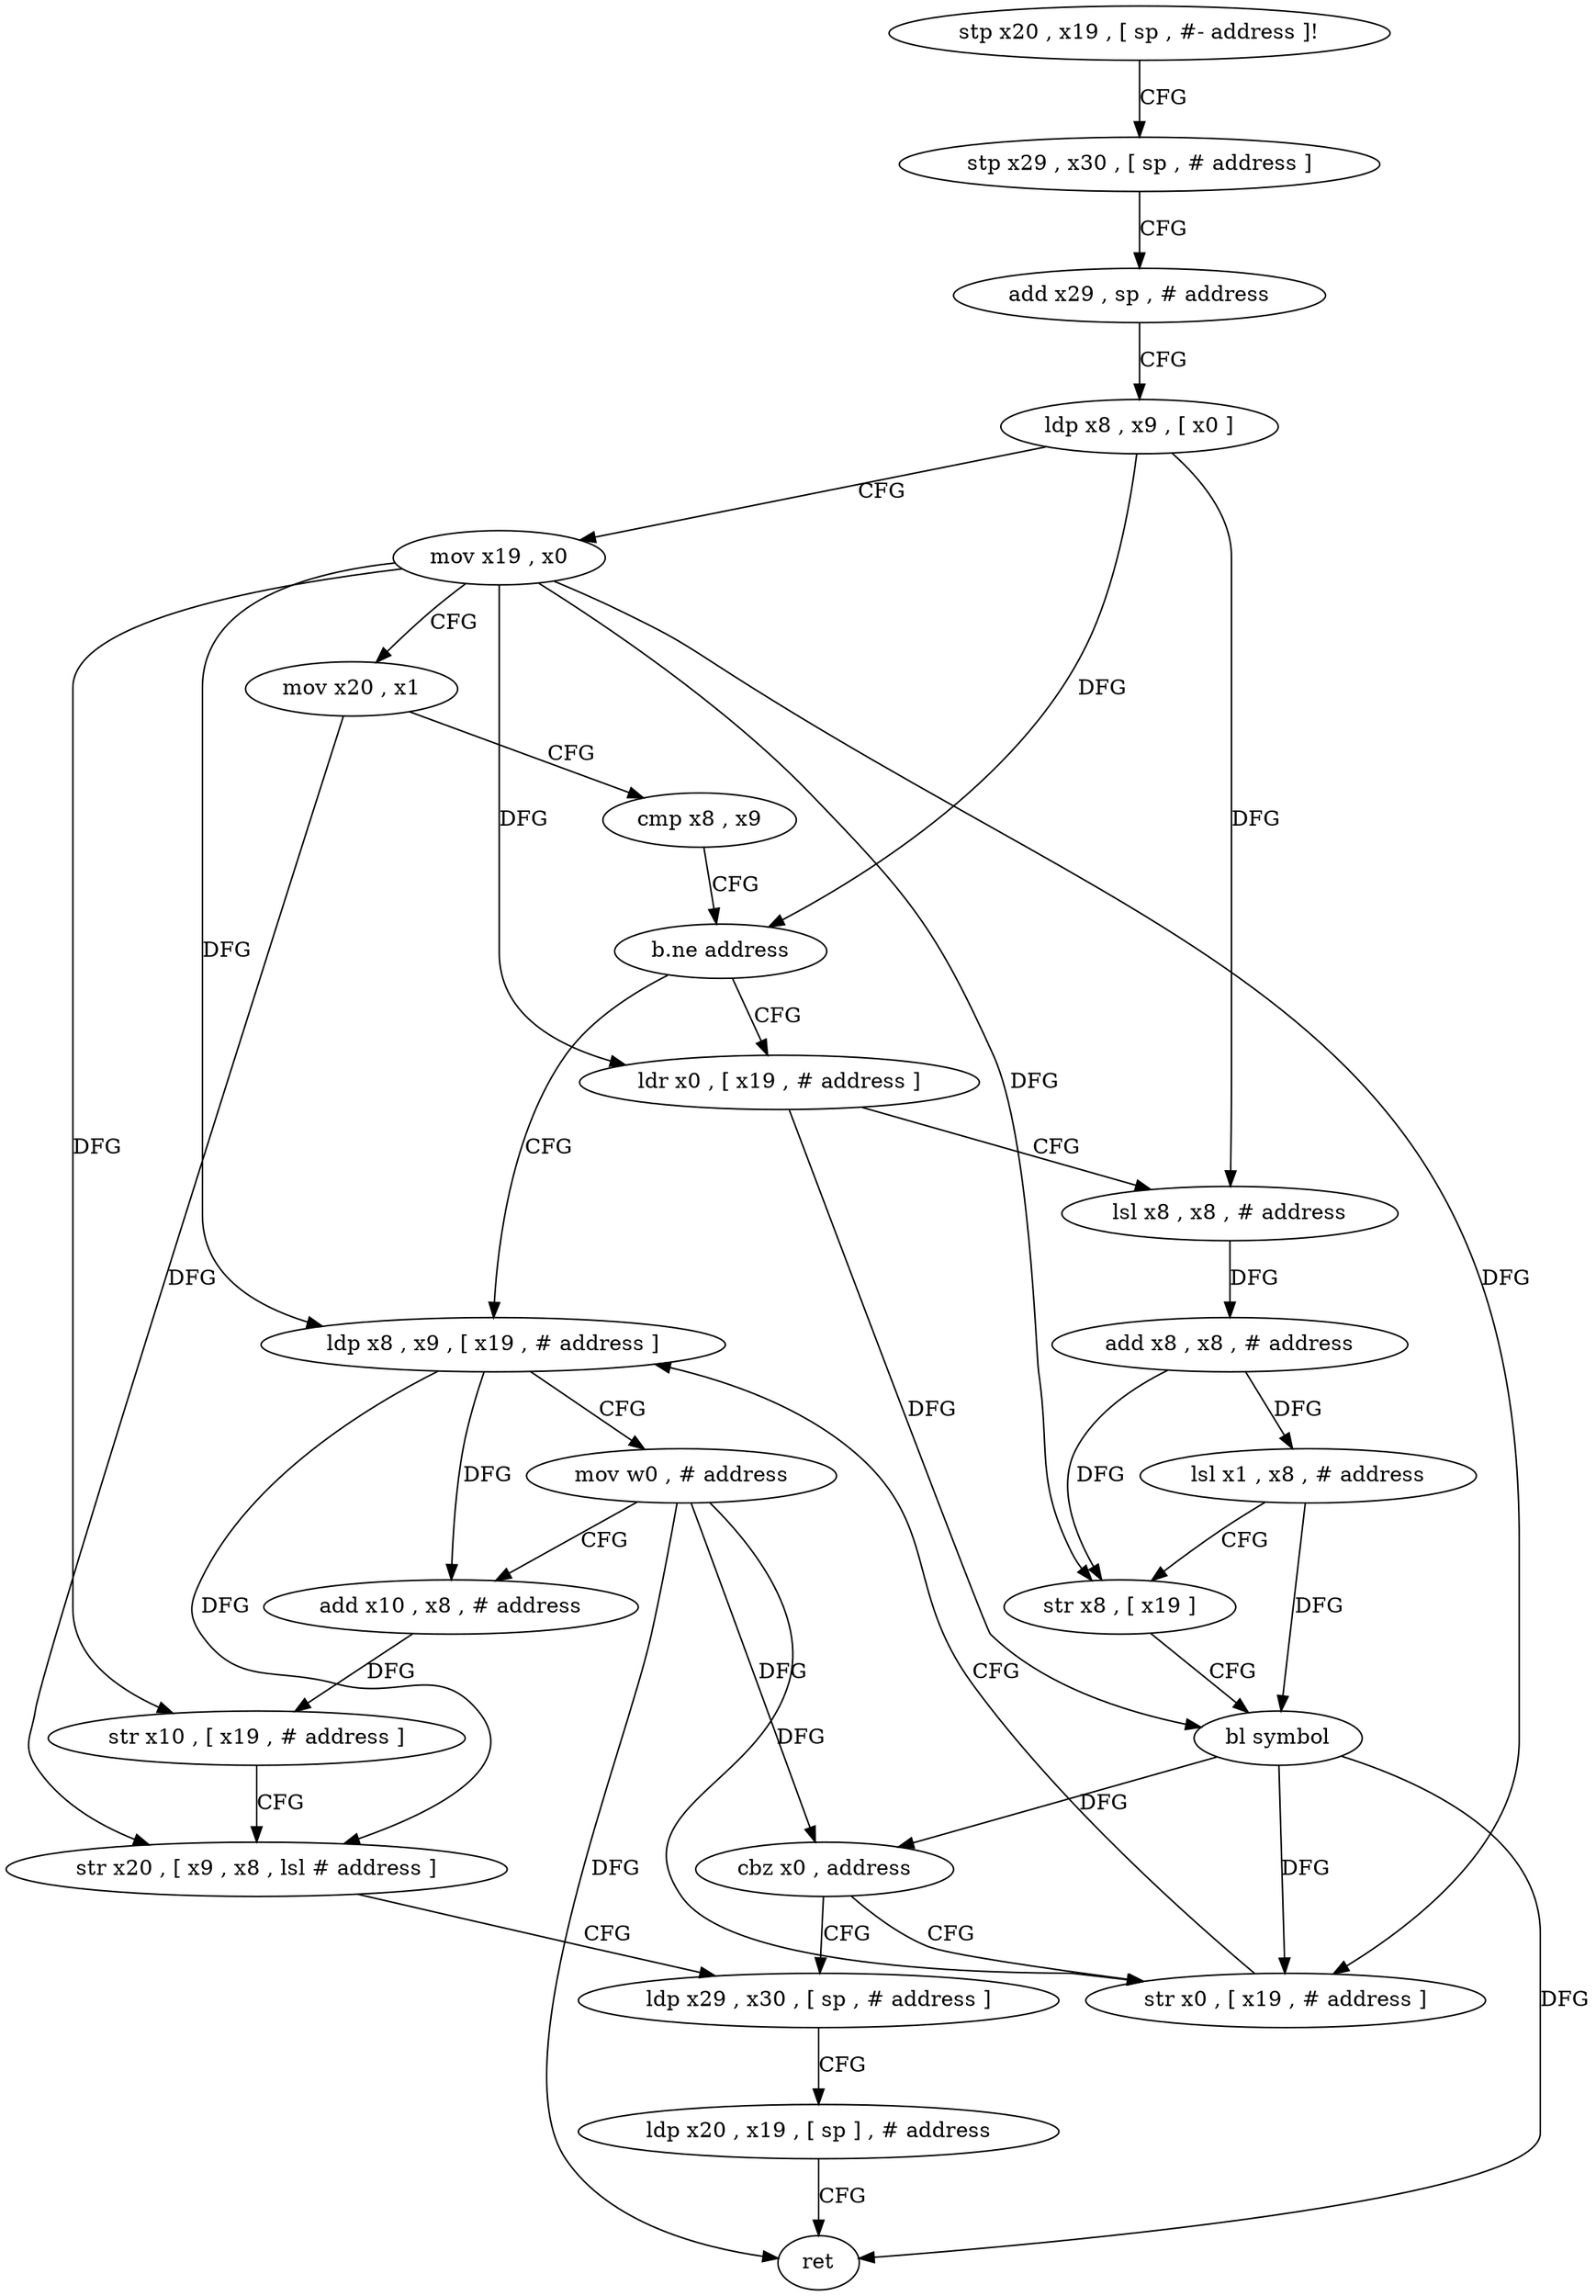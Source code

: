digraph "func" {
"4241560" [label = "stp x20 , x19 , [ sp , #- address ]!" ]
"4241564" [label = "stp x29 , x30 , [ sp , # address ]" ]
"4241568" [label = "add x29 , sp , # address" ]
"4241572" [label = "ldp x8 , x9 , [ x0 ]" ]
"4241576" [label = "mov x19 , x0" ]
"4241580" [label = "mov x20 , x1" ]
"4241584" [label = "cmp x8 , x9" ]
"4241588" [label = "b.ne address" ]
"4241624" [label = "ldp x8 , x9 , [ x19 , # address ]" ]
"4241592" [label = "ldr x0 , [ x19 , # address ]" ]
"4241628" [label = "mov w0 , # address" ]
"4241632" [label = "add x10 , x8 , # address" ]
"4241636" [label = "str x10 , [ x19 , # address ]" ]
"4241640" [label = "str x20 , [ x9 , x8 , lsl # address ]" ]
"4241644" [label = "ldp x29 , x30 , [ sp , # address ]" ]
"4241596" [label = "lsl x8 , x8 , # address" ]
"4241600" [label = "add x8 , x8 , # address" ]
"4241604" [label = "lsl x1 , x8 , # address" ]
"4241608" [label = "str x8 , [ x19 ]" ]
"4241612" [label = "bl symbol" ]
"4241616" [label = "cbz x0 , address" ]
"4241620" [label = "str x0 , [ x19 , # address ]" ]
"4241648" [label = "ldp x20 , x19 , [ sp ] , # address" ]
"4241652" [label = "ret" ]
"4241560" -> "4241564" [ label = "CFG" ]
"4241564" -> "4241568" [ label = "CFG" ]
"4241568" -> "4241572" [ label = "CFG" ]
"4241572" -> "4241576" [ label = "CFG" ]
"4241572" -> "4241588" [ label = "DFG" ]
"4241572" -> "4241596" [ label = "DFG" ]
"4241576" -> "4241580" [ label = "CFG" ]
"4241576" -> "4241624" [ label = "DFG" ]
"4241576" -> "4241636" [ label = "DFG" ]
"4241576" -> "4241592" [ label = "DFG" ]
"4241576" -> "4241608" [ label = "DFG" ]
"4241576" -> "4241620" [ label = "DFG" ]
"4241580" -> "4241584" [ label = "CFG" ]
"4241580" -> "4241640" [ label = "DFG" ]
"4241584" -> "4241588" [ label = "CFG" ]
"4241588" -> "4241624" [ label = "CFG" ]
"4241588" -> "4241592" [ label = "CFG" ]
"4241624" -> "4241628" [ label = "CFG" ]
"4241624" -> "4241632" [ label = "DFG" ]
"4241624" -> "4241640" [ label = "DFG" ]
"4241592" -> "4241596" [ label = "CFG" ]
"4241592" -> "4241612" [ label = "DFG" ]
"4241628" -> "4241632" [ label = "CFG" ]
"4241628" -> "4241616" [ label = "DFG" ]
"4241628" -> "4241652" [ label = "DFG" ]
"4241628" -> "4241620" [ label = "DFG" ]
"4241632" -> "4241636" [ label = "DFG" ]
"4241636" -> "4241640" [ label = "CFG" ]
"4241640" -> "4241644" [ label = "CFG" ]
"4241644" -> "4241648" [ label = "CFG" ]
"4241596" -> "4241600" [ label = "DFG" ]
"4241600" -> "4241604" [ label = "DFG" ]
"4241600" -> "4241608" [ label = "DFG" ]
"4241604" -> "4241608" [ label = "CFG" ]
"4241604" -> "4241612" [ label = "DFG" ]
"4241608" -> "4241612" [ label = "CFG" ]
"4241612" -> "4241616" [ label = "DFG" ]
"4241612" -> "4241652" [ label = "DFG" ]
"4241612" -> "4241620" [ label = "DFG" ]
"4241616" -> "4241644" [ label = "CFG" ]
"4241616" -> "4241620" [ label = "CFG" ]
"4241620" -> "4241624" [ label = "CFG" ]
"4241648" -> "4241652" [ label = "CFG" ]
}
